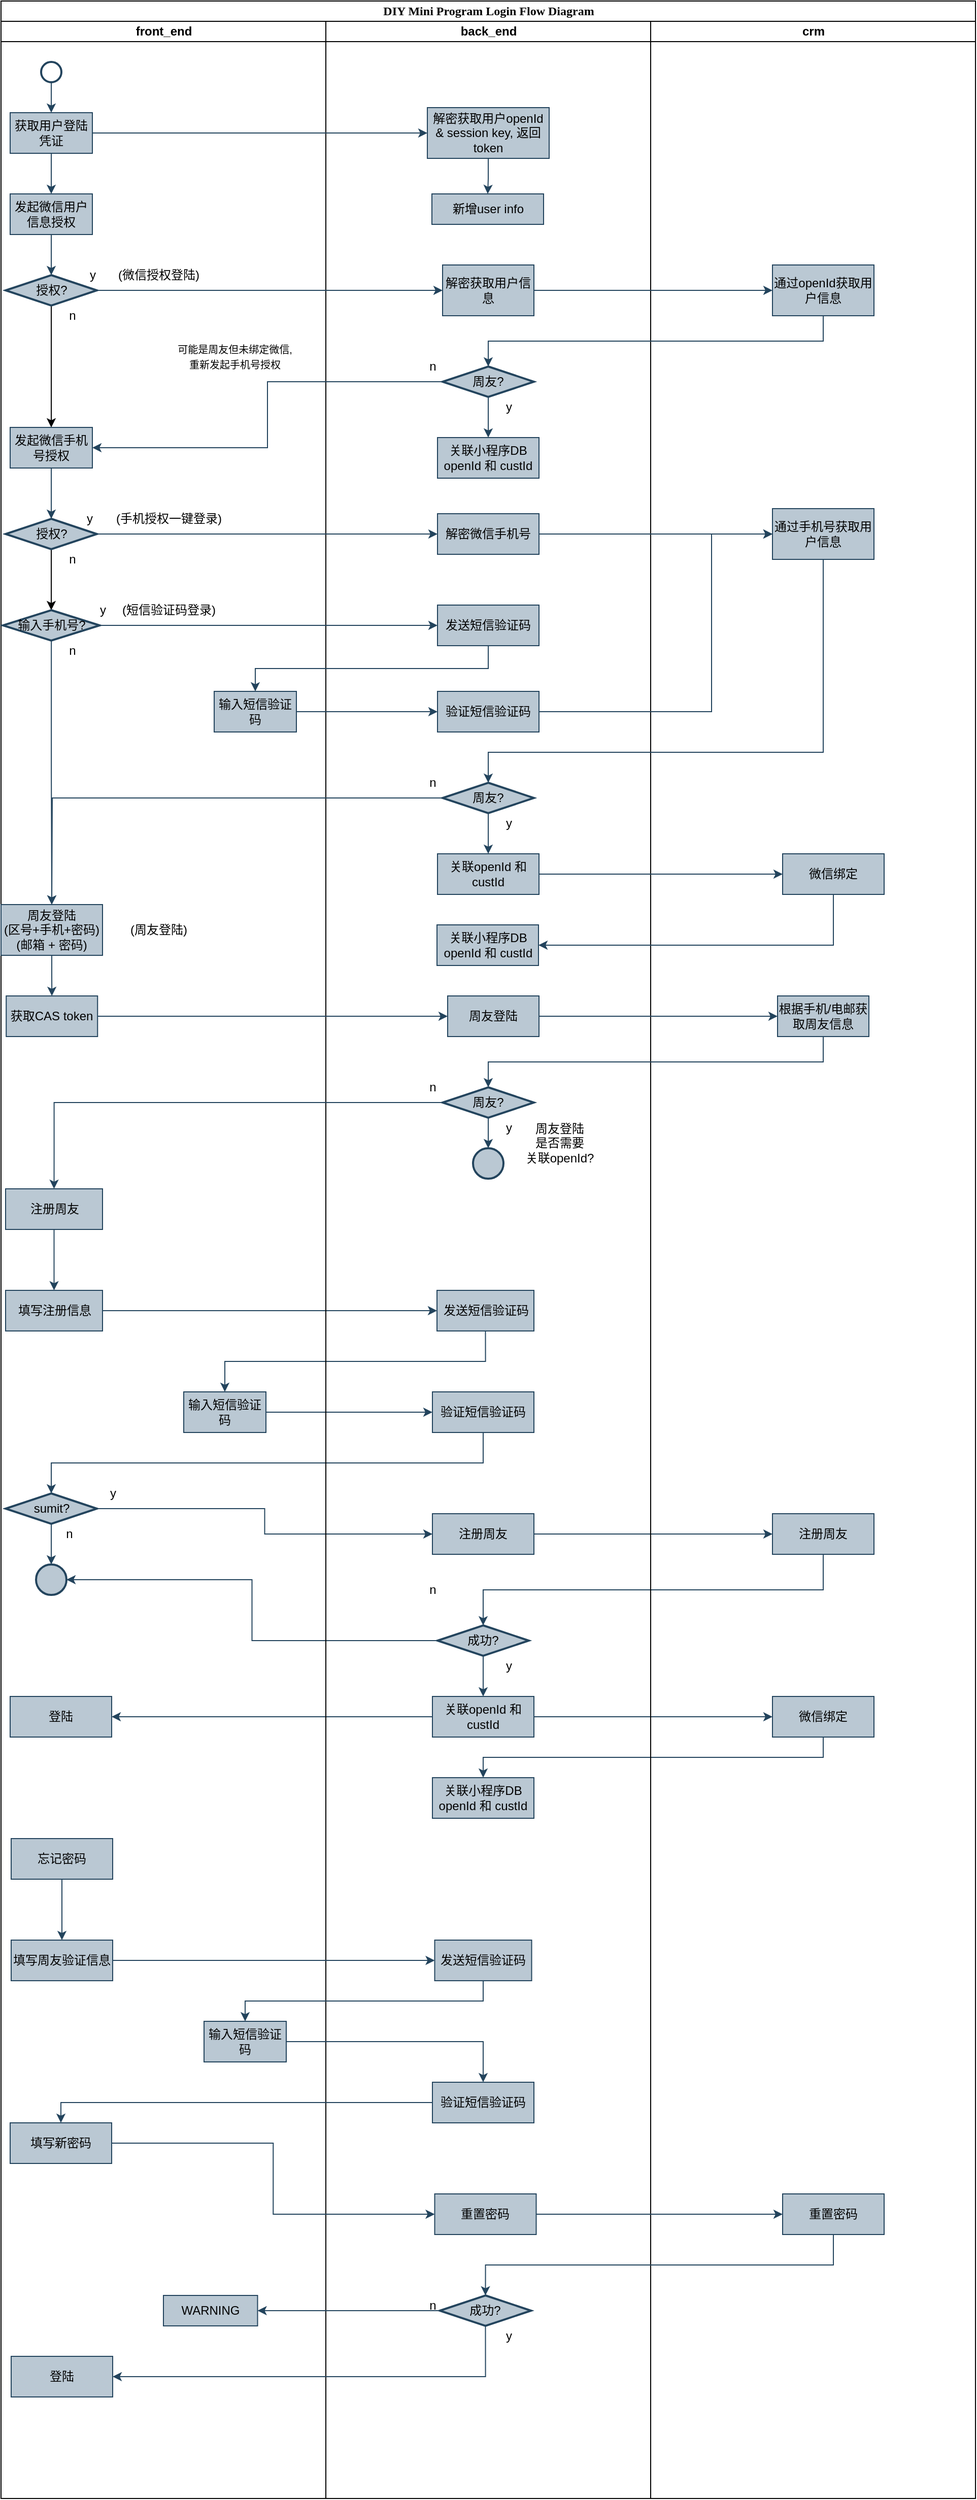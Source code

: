 <mxfile version="12.7.9" type="github">
  <diagram name="Page-1" id="0783ab3e-0a74-02c8-0abd-f7b4e66b4bec">
    <mxGraphModel dx="1312" dy="715" grid="1" gridSize="10" guides="1" tooltips="1" connect="1" arrows="1" fold="1" page="1" pageScale="1" pageWidth="850" pageHeight="1100" background="#ffffff" math="0" shadow="0">
      <root>
        <mxCell id="0" />
        <mxCell id="1" parent="0" />
        <mxCell id="1c1d494c118603dd-1" value="DIY Mini Program Login Flow Diagram" style="swimlane;html=1;childLayout=stackLayout;startSize=20;rounded=0;shadow=0;comic=0;labelBackgroundColor=none;strokeWidth=1;fontFamily=Verdana;fontSize=12;align=center;" parent="1" vertex="1">
          <mxGeometry y="30" width="960" height="2460" as="geometry" />
        </mxCell>
        <mxCell id="1c1d494c118603dd-2" value="front_end" style="swimlane;html=1;startSize=20;" parent="1c1d494c118603dd-1" vertex="1">
          <mxGeometry y="20" width="320" height="2440" as="geometry" />
        </mxCell>
        <mxCell id="7PXRdTP2mNgVB09aPx2Q-12" style="edgeStyle=orthogonalEdgeStyle;rounded=0;orthogonalLoop=1;jettySize=auto;html=1;entryX=0.5;entryY=0;entryDx=0;entryDy=0;fillColor=#bac8d3;strokeColor=#23445d;" edge="1" parent="1c1d494c118603dd-2" source="7PXRdTP2mNgVB09aPx2Q-1" target="7PXRdTP2mNgVB09aPx2Q-9">
          <mxGeometry relative="1" as="geometry" />
        </mxCell>
        <mxCell id="7PXRdTP2mNgVB09aPx2Q-1" value="" style="strokeWidth=2;html=1;shape=mxgraph.flowchart.start_2;whiteSpace=wrap;fillColor=none;strokeColor=#23445d;" vertex="1" parent="1c1d494c118603dd-2">
          <mxGeometry x="39.5" y="40" width="20" height="20" as="geometry" />
        </mxCell>
        <mxCell id="7PXRdTP2mNgVB09aPx2Q-30" style="edgeStyle=orthogonalEdgeStyle;rounded=0;orthogonalLoop=1;jettySize=auto;html=1;entryX=0.5;entryY=0;entryDx=0;entryDy=0;" edge="1" parent="1c1d494c118603dd-2" source="7PXRdTP2mNgVB09aPx2Q-2" target="7PXRdTP2mNgVB09aPx2Q-28">
          <mxGeometry relative="1" as="geometry" />
        </mxCell>
        <mxCell id="7PXRdTP2mNgVB09aPx2Q-2" value="授权?" style="strokeWidth=2;html=1;shape=mxgraph.flowchart.decision;whiteSpace=wrap;fillColor=#bac8d3;strokeColor=#23445d;" vertex="1" parent="1c1d494c118603dd-2">
          <mxGeometry x="4.5" y="250" width="90" height="30" as="geometry" />
        </mxCell>
        <mxCell id="7PXRdTP2mNgVB09aPx2Q-17" style="edgeStyle=orthogonalEdgeStyle;rounded=0;orthogonalLoop=1;jettySize=auto;html=1;entryX=0.5;entryY=0;entryDx=0;entryDy=0;fillColor=#bac8d3;strokeColor=#23445d;" edge="1" parent="1c1d494c118603dd-2" source="7PXRdTP2mNgVB09aPx2Q-9" target="7PXRdTP2mNgVB09aPx2Q-16">
          <mxGeometry relative="1" as="geometry" />
        </mxCell>
        <mxCell id="7PXRdTP2mNgVB09aPx2Q-9" value="获取用户登陆凭证" style="rounded=0;whiteSpace=wrap;html=1;fillColor=#bac8d3;strokeColor=#23445d;" vertex="1" parent="1c1d494c118603dd-2">
          <mxGeometry x="9" y="90" width="81" height="40" as="geometry" />
        </mxCell>
        <mxCell id="7PXRdTP2mNgVB09aPx2Q-18" style="edgeStyle=orthogonalEdgeStyle;rounded=0;orthogonalLoop=1;jettySize=auto;html=1;fillColor=#bac8d3;strokeColor=#23445d;" edge="1" parent="1c1d494c118603dd-2" source="7PXRdTP2mNgVB09aPx2Q-16" target="7PXRdTP2mNgVB09aPx2Q-2">
          <mxGeometry relative="1" as="geometry" />
        </mxCell>
        <mxCell id="7PXRdTP2mNgVB09aPx2Q-16" value="发起微信用户信息授权" style="rounded=0;whiteSpace=wrap;html=1;fillColor=#bac8d3;strokeColor=#23445d;" vertex="1" parent="1c1d494c118603dd-2">
          <mxGeometry x="9" y="170" width="81" height="40" as="geometry" />
        </mxCell>
        <mxCell id="7PXRdTP2mNgVB09aPx2Q-37" style="edgeStyle=orthogonalEdgeStyle;rounded=0;orthogonalLoop=1;jettySize=auto;html=1;entryX=0.5;entryY=0;entryDx=0;entryDy=0;entryPerimeter=0;fillColor=#bac8d3;strokeColor=#23445d;exitX=0.5;exitY=1;exitDx=0;exitDy=0;" edge="1" parent="1c1d494c118603dd-2" source="7PXRdTP2mNgVB09aPx2Q-28" target="7PXRdTP2mNgVB09aPx2Q-36">
          <mxGeometry relative="1" as="geometry" />
        </mxCell>
        <mxCell id="7PXRdTP2mNgVB09aPx2Q-28" value="发起微信手机号授权" style="rounded=0;whiteSpace=wrap;html=1;fillColor=#bac8d3;strokeColor=#23445d;" vertex="1" parent="1c1d494c118603dd-2">
          <mxGeometry x="9" y="400" width="81" height="40" as="geometry" />
        </mxCell>
        <mxCell id="7PXRdTP2mNgVB09aPx2Q-31" value="y" style="text;html=1;align=center;verticalAlign=middle;resizable=0;points=[];autosize=1;" vertex="1" parent="1c1d494c118603dd-2">
          <mxGeometry x="80" y="240" width="20" height="20" as="geometry" />
        </mxCell>
        <mxCell id="7PXRdTP2mNgVB09aPx2Q-32" value="n" style="text;html=1;align=center;verticalAlign=middle;resizable=0;points=[];autosize=1;" vertex="1" parent="1c1d494c118603dd-2">
          <mxGeometry x="59.5" y="280" width="20" height="20" as="geometry" />
        </mxCell>
        <mxCell id="7PXRdTP2mNgVB09aPx2Q-35" value="&lt;font style=&quot;font-size: 10px&quot;&gt;可能是周友但未绑定微信,&lt;br style=&quot;font-size: 10px&quot;&gt;重新发起手机号授权&lt;/font&gt;" style="text;html=1;align=center;verticalAlign=middle;resizable=0;points=[];autosize=1;" vertex="1" parent="1c1d494c118603dd-2">
          <mxGeometry x="140" y="315" width="180" height="30" as="geometry" />
        </mxCell>
        <mxCell id="7PXRdTP2mNgVB09aPx2Q-55" style="edgeStyle=orthogonalEdgeStyle;rounded=0;orthogonalLoop=1;jettySize=auto;html=1;entryX=0.5;entryY=0;entryDx=0;entryDy=0;entryPerimeter=0;" edge="1" parent="1c1d494c118603dd-2" source="7PXRdTP2mNgVB09aPx2Q-36" target="7PXRdTP2mNgVB09aPx2Q-53">
          <mxGeometry relative="1" as="geometry" />
        </mxCell>
        <mxCell id="7PXRdTP2mNgVB09aPx2Q-36" value="授权?" style="strokeWidth=2;html=1;shape=mxgraph.flowchart.decision;whiteSpace=wrap;fillColor=#bac8d3;strokeColor=#23445d;" vertex="1" parent="1c1d494c118603dd-2">
          <mxGeometry x="4.5" y="490" width="90" height="30" as="geometry" />
        </mxCell>
        <mxCell id="7PXRdTP2mNgVB09aPx2Q-40" value="y" style="text;html=1;align=center;verticalAlign=middle;resizable=0;points=[];autosize=1;" vertex="1" parent="1c1d494c118603dd-2">
          <mxGeometry x="77.25" y="480" width="20" height="20" as="geometry" />
        </mxCell>
        <mxCell id="7PXRdTP2mNgVB09aPx2Q-46" value="n" style="text;html=1;align=center;verticalAlign=middle;resizable=0;points=[];autosize=1;" vertex="1" parent="1c1d494c118603dd-2">
          <mxGeometry x="59.5" y="520" width="20" height="20" as="geometry" />
        </mxCell>
        <mxCell id="7PXRdTP2mNgVB09aPx2Q-49" value="输入短信验证码" style="rounded=0;whiteSpace=wrap;html=1;fillColor=#bac8d3;strokeColor=#23445d;" vertex="1" parent="1c1d494c118603dd-2">
          <mxGeometry x="210" y="660" width="81" height="40" as="geometry" />
        </mxCell>
        <mxCell id="7PXRdTP2mNgVB09aPx2Q-67" style="edgeStyle=orthogonalEdgeStyle;rounded=0;orthogonalLoop=1;jettySize=auto;html=1;entryX=0.5;entryY=0;entryDx=0;entryDy=0;fillColor=#bac8d3;strokeColor=#23445d;" edge="1" parent="1c1d494c118603dd-2" source="7PXRdTP2mNgVB09aPx2Q-53" target="7PXRdTP2mNgVB09aPx2Q-65">
          <mxGeometry relative="1" as="geometry" />
        </mxCell>
        <mxCell id="7PXRdTP2mNgVB09aPx2Q-53" value="输入手机号?" style="strokeWidth=2;html=1;shape=mxgraph.flowchart.decision;whiteSpace=wrap;fillColor=#bac8d3;strokeColor=#23445d;" vertex="1" parent="1c1d494c118603dd-2">
          <mxGeometry x="1.75" y="580" width="95.5" height="30" as="geometry" />
        </mxCell>
        <mxCell id="7PXRdTP2mNgVB09aPx2Q-63" value="(手机授权一键登录)" style="text;html=1;align=center;verticalAlign=middle;resizable=0;points=[];autosize=1;" vertex="1" parent="1c1d494c118603dd-2">
          <mxGeometry x="90" y="480" width="150" height="20" as="geometry" />
        </mxCell>
        <mxCell id="7PXRdTP2mNgVB09aPx2Q-64" value="(短信验证码登录)" style="text;html=1;align=center;verticalAlign=middle;resizable=0;points=[];autosize=1;" vertex="1" parent="1c1d494c118603dd-2">
          <mxGeometry x="100" y="570" width="130" height="20" as="geometry" />
        </mxCell>
        <mxCell id="7PXRdTP2mNgVB09aPx2Q-58" value="y" style="text;html=1;align=center;verticalAlign=middle;resizable=0;points=[];autosize=1;" vertex="1" parent="1c1d494c118603dd-2">
          <mxGeometry x="90" y="570" width="20" height="20" as="geometry" />
        </mxCell>
        <mxCell id="7PXRdTP2mNgVB09aPx2Q-77" style="edgeStyle=orthogonalEdgeStyle;rounded=0;orthogonalLoop=1;jettySize=auto;html=1;entryX=0.5;entryY=0;entryDx=0;entryDy=0;fillColor=#bac8d3;strokeColor=#23445d;" edge="1" parent="1c1d494c118603dd-2" source="7PXRdTP2mNgVB09aPx2Q-65" target="7PXRdTP2mNgVB09aPx2Q-75">
          <mxGeometry relative="1" as="geometry" />
        </mxCell>
        <mxCell id="7PXRdTP2mNgVB09aPx2Q-65" value="周友登陆&lt;br&gt;(区号+手机+密码)&lt;br&gt;(邮箱 + 密码)" style="rounded=0;whiteSpace=wrap;html=1;fillColor=#bac8d3;strokeColor=#23445d;" vertex="1" parent="1c1d494c118603dd-2">
          <mxGeometry y="870" width="100" height="50" as="geometry" />
        </mxCell>
        <mxCell id="7PXRdTP2mNgVB09aPx2Q-69" value="n" style="text;html=1;align=center;verticalAlign=middle;resizable=0;points=[];autosize=1;" vertex="1" parent="1c1d494c118603dd-2">
          <mxGeometry x="59.5" y="610" width="20" height="20" as="geometry" />
        </mxCell>
        <mxCell id="7PXRdTP2mNgVB09aPx2Q-75" value="获取CAS token" style="rounded=0;whiteSpace=wrap;html=1;fillColor=#bac8d3;strokeColor=#23445d;" vertex="1" parent="1c1d494c118603dd-2">
          <mxGeometry x="5.12" y="960" width="90" height="40" as="geometry" />
        </mxCell>
        <mxCell id="7PXRdTP2mNgVB09aPx2Q-96" style="edgeStyle=orthogonalEdgeStyle;rounded=0;orthogonalLoop=1;jettySize=auto;html=1;entryX=0.5;entryY=0;entryDx=0;entryDy=0;fillColor=#bac8d3;strokeColor=#23445d;" edge="1" parent="1c1d494c118603dd-2" source="7PXRdTP2mNgVB09aPx2Q-87" target="7PXRdTP2mNgVB09aPx2Q-95">
          <mxGeometry relative="1" as="geometry" />
        </mxCell>
        <mxCell id="7PXRdTP2mNgVB09aPx2Q-87" value="注册周友" style="rounded=0;whiteSpace=wrap;html=1;fillColor=#bac8d3;strokeColor=#23445d;" vertex="1" parent="1c1d494c118603dd-2">
          <mxGeometry x="4.5" y="1150" width="95.5" height="40" as="geometry" />
        </mxCell>
        <mxCell id="7PXRdTP2mNgVB09aPx2Q-95" value="填写注册信息" style="rounded=0;whiteSpace=wrap;html=1;fillColor=#bac8d3;strokeColor=#23445d;" vertex="1" parent="1c1d494c118603dd-2">
          <mxGeometry x="4.5" y="1250" width="95.5" height="40" as="geometry" />
        </mxCell>
        <mxCell id="7PXRdTP2mNgVB09aPx2Q-99" value="输入短信验证码" style="rounded=0;whiteSpace=wrap;html=1;fillColor=#bac8d3;strokeColor=#23445d;" vertex="1" parent="1c1d494c118603dd-2">
          <mxGeometry x="180" y="1350" width="81" height="40" as="geometry" />
        </mxCell>
        <mxCell id="7PXRdTP2mNgVB09aPx2Q-107" style="edgeStyle=orthogonalEdgeStyle;rounded=0;orthogonalLoop=1;jettySize=auto;html=1;fillColor=#bac8d3;strokeColor=#23445d;" edge="1" parent="1c1d494c118603dd-2" source="7PXRdTP2mNgVB09aPx2Q-104" target="7PXRdTP2mNgVB09aPx2Q-106">
          <mxGeometry relative="1" as="geometry" />
        </mxCell>
        <mxCell id="7PXRdTP2mNgVB09aPx2Q-104" value="sumit?" style="strokeWidth=2;html=1;shape=mxgraph.flowchart.decision;whiteSpace=wrap;fillColor=#bac8d3;strokeColor=#23445d;" vertex="1" parent="1c1d494c118603dd-2">
          <mxGeometry x="4.5" y="1450" width="90" height="30" as="geometry" />
        </mxCell>
        <mxCell id="7PXRdTP2mNgVB09aPx2Q-106" value="" style="strokeWidth=2;html=1;shape=mxgraph.flowchart.start_2;whiteSpace=wrap;fillColor=#bac8d3;strokeColor=#23445d;" vertex="1" parent="1c1d494c118603dd-2">
          <mxGeometry x="34.5" y="1520" width="30" height="30" as="geometry" />
        </mxCell>
        <mxCell id="7PXRdTP2mNgVB09aPx2Q-108" value="n" style="text;html=1;align=center;verticalAlign=middle;resizable=0;points=[];autosize=1;" vertex="1" parent="1c1d494c118603dd-2">
          <mxGeometry x="57.25" y="1480" width="20" height="20" as="geometry" />
        </mxCell>
        <mxCell id="7PXRdTP2mNgVB09aPx2Q-111" value="y" style="text;html=1;align=center;verticalAlign=middle;resizable=0;points=[];autosize=1;" vertex="1" parent="1c1d494c118603dd-2">
          <mxGeometry x="100" y="1440" width="20" height="20" as="geometry" />
        </mxCell>
        <mxCell id="7PXRdTP2mNgVB09aPx2Q-125" value="(周友登陆)" style="text;html=1;align=center;verticalAlign=middle;resizable=0;points=[];autosize=1;" vertex="1" parent="1c1d494c118603dd-2">
          <mxGeometry x="110" y="885" width="90" height="20" as="geometry" />
        </mxCell>
        <mxCell id="7PXRdTP2mNgVB09aPx2Q-131" value="登陆" style="rounded=0;whiteSpace=wrap;html=1;fillColor=#bac8d3;strokeColor=#23445d;" vertex="1" parent="1c1d494c118603dd-2">
          <mxGeometry x="9" y="1650" width="100" height="40" as="geometry" />
        </mxCell>
        <mxCell id="7PXRdTP2mNgVB09aPx2Q-62" value="(微信授权登陆)" style="text;html=1;align=center;verticalAlign=middle;resizable=0;points=[];autosize=1;" vertex="1" parent="1c1d494c118603dd-2">
          <mxGeometry x="94.5" y="240" width="120" height="20" as="geometry" />
        </mxCell>
        <mxCell id="7PXRdTP2mNgVB09aPx2Q-136" style="edgeStyle=orthogonalEdgeStyle;rounded=0;orthogonalLoop=1;jettySize=auto;html=1;entryX=0.5;entryY=0;entryDx=0;entryDy=0;fillColor=#bac8d3;strokeColor=#23445d;" edge="1" parent="1c1d494c118603dd-2" source="7PXRdTP2mNgVB09aPx2Q-133" target="7PXRdTP2mNgVB09aPx2Q-134">
          <mxGeometry relative="1" as="geometry" />
        </mxCell>
        <mxCell id="7PXRdTP2mNgVB09aPx2Q-133" value="忘记密码" style="rounded=0;whiteSpace=wrap;html=1;fillColor=#bac8d3;strokeColor=#23445d;" vertex="1" parent="1c1d494c118603dd-2">
          <mxGeometry x="10" y="1790" width="100" height="40" as="geometry" />
        </mxCell>
        <mxCell id="7PXRdTP2mNgVB09aPx2Q-134" value="填写周友验证信息" style="rounded=0;whiteSpace=wrap;html=1;fillColor=#bac8d3;strokeColor=#23445d;" vertex="1" parent="1c1d494c118603dd-2">
          <mxGeometry x="10" y="1890" width="100" height="40" as="geometry" />
        </mxCell>
        <mxCell id="7PXRdTP2mNgVB09aPx2Q-138" value="输入短信验证码" style="rounded=0;whiteSpace=wrap;html=1;fillColor=#bac8d3;strokeColor=#23445d;" vertex="1" parent="1c1d494c118603dd-2">
          <mxGeometry x="200" y="1970" width="81" height="40" as="geometry" />
        </mxCell>
        <mxCell id="7PXRdTP2mNgVB09aPx2Q-142" value="填写新密码" style="rounded=0;whiteSpace=wrap;html=1;fillColor=#bac8d3;strokeColor=#23445d;" vertex="1" parent="1c1d494c118603dd-2">
          <mxGeometry x="9" y="2070" width="100" height="40" as="geometry" />
        </mxCell>
        <mxCell id="7PXRdTP2mNgVB09aPx2Q-150" value="WARNING" style="rounded=0;whiteSpace=wrap;html=1;fillColor=#bac8d3;strokeColor=#23445d;" vertex="1" parent="1c1d494c118603dd-2">
          <mxGeometry x="160" y="2240" width="92.75" height="30" as="geometry" />
        </mxCell>
        <mxCell id="7PXRdTP2mNgVB09aPx2Q-156" value="登陆" style="rounded=0;whiteSpace=wrap;html=1;fillColor=#bac8d3;strokeColor=#23445d;" vertex="1" parent="1c1d494c118603dd-2">
          <mxGeometry x="10" y="2300" width="100" height="40" as="geometry" />
        </mxCell>
        <mxCell id="7PXRdTP2mNgVB09aPx2Q-98" style="edgeStyle=orthogonalEdgeStyle;rounded=0;orthogonalLoop=1;jettySize=auto;html=1;entryX=0;entryY=0.5;entryDx=0;entryDy=0;fillColor=#bac8d3;strokeColor=#23445d;" edge="1" parent="1c1d494c118603dd-1" source="7PXRdTP2mNgVB09aPx2Q-95" target="7PXRdTP2mNgVB09aPx2Q-97">
          <mxGeometry relative="1" as="geometry" />
        </mxCell>
        <mxCell id="7PXRdTP2mNgVB09aPx2Q-101" style="edgeStyle=orthogonalEdgeStyle;rounded=0;orthogonalLoop=1;jettySize=auto;html=1;entryX=0.5;entryY=0;entryDx=0;entryDy=0;exitX=0.5;exitY=1;exitDx=0;exitDy=0;fillColor=#bac8d3;strokeColor=#23445d;" edge="1" parent="1c1d494c118603dd-1" source="7PXRdTP2mNgVB09aPx2Q-97" target="7PXRdTP2mNgVB09aPx2Q-99">
          <mxGeometry relative="1" as="geometry" />
        </mxCell>
        <mxCell id="7PXRdTP2mNgVB09aPx2Q-102" style="edgeStyle=orthogonalEdgeStyle;rounded=0;orthogonalLoop=1;jettySize=auto;html=1;entryX=0;entryY=0.5;entryDx=0;entryDy=0;fillColor=#bac8d3;strokeColor=#23445d;" edge="1" parent="1c1d494c118603dd-1" source="7PXRdTP2mNgVB09aPx2Q-99" target="7PXRdTP2mNgVB09aPx2Q-100">
          <mxGeometry relative="1" as="geometry" />
        </mxCell>
        <mxCell id="7PXRdTP2mNgVB09aPx2Q-105" style="edgeStyle=orthogonalEdgeStyle;rounded=0;orthogonalLoop=1;jettySize=auto;html=1;entryX=0.5;entryY=0;entryDx=0;entryDy=0;entryPerimeter=0;exitX=0.5;exitY=1;exitDx=0;exitDy=0;fillColor=#bac8d3;strokeColor=#23445d;" edge="1" parent="1c1d494c118603dd-1" source="7PXRdTP2mNgVB09aPx2Q-100" target="7PXRdTP2mNgVB09aPx2Q-104">
          <mxGeometry relative="1" as="geometry" />
        </mxCell>
        <mxCell id="7PXRdTP2mNgVB09aPx2Q-110" style="edgeStyle=orthogonalEdgeStyle;rounded=0;orthogonalLoop=1;jettySize=auto;html=1;entryX=0;entryY=0.5;entryDx=0;entryDy=0;fillColor=#bac8d3;strokeColor=#23445d;" edge="1" parent="1c1d494c118603dd-1" source="7PXRdTP2mNgVB09aPx2Q-104" target="7PXRdTP2mNgVB09aPx2Q-109">
          <mxGeometry relative="1" as="geometry" />
        </mxCell>
        <mxCell id="7PXRdTP2mNgVB09aPx2Q-113" value="" style="edgeStyle=orthogonalEdgeStyle;rounded=0;orthogonalLoop=1;jettySize=auto;html=1;fillColor=#bac8d3;strokeColor=#23445d;" edge="1" parent="1c1d494c118603dd-1" source="7PXRdTP2mNgVB09aPx2Q-109" target="7PXRdTP2mNgVB09aPx2Q-112">
          <mxGeometry relative="1" as="geometry" />
        </mxCell>
        <mxCell id="7PXRdTP2mNgVB09aPx2Q-115" style="edgeStyle=orthogonalEdgeStyle;rounded=0;orthogonalLoop=1;jettySize=auto;html=1;entryX=0.5;entryY=0;entryDx=0;entryDy=0;entryPerimeter=0;exitX=0.5;exitY=1;exitDx=0;exitDy=0;fillColor=#bac8d3;strokeColor=#23445d;" edge="1" parent="1c1d494c118603dd-1" source="7PXRdTP2mNgVB09aPx2Q-112" target="7PXRdTP2mNgVB09aPx2Q-114">
          <mxGeometry relative="1" as="geometry" />
        </mxCell>
        <mxCell id="7PXRdTP2mNgVB09aPx2Q-116" style="edgeStyle=orthogonalEdgeStyle;rounded=0;orthogonalLoop=1;jettySize=auto;html=1;entryX=1;entryY=0.5;entryDx=0;entryDy=0;entryPerimeter=0;fillColor=#bac8d3;strokeColor=#23445d;" edge="1" parent="1c1d494c118603dd-1" source="7PXRdTP2mNgVB09aPx2Q-114" target="7PXRdTP2mNgVB09aPx2Q-106">
          <mxGeometry relative="1" as="geometry" />
        </mxCell>
        <mxCell id="7PXRdTP2mNgVB09aPx2Q-127" style="edgeStyle=orthogonalEdgeStyle;rounded=0;orthogonalLoop=1;jettySize=auto;html=1;entryX=0;entryY=0.5;entryDx=0;entryDy=0;fillColor=#bac8d3;strokeColor=#23445d;" edge="1" parent="1c1d494c118603dd-1" source="7PXRdTP2mNgVB09aPx2Q-118" target="7PXRdTP2mNgVB09aPx2Q-126">
          <mxGeometry relative="1" as="geometry" />
        </mxCell>
        <mxCell id="7PXRdTP2mNgVB09aPx2Q-129" style="edgeStyle=orthogonalEdgeStyle;rounded=0;orthogonalLoop=1;jettySize=auto;html=1;exitX=0.5;exitY=1;exitDx=0;exitDy=0;fillColor=#bac8d3;strokeColor=#23445d;" edge="1" parent="1c1d494c118603dd-1" source="7PXRdTP2mNgVB09aPx2Q-126" target="7PXRdTP2mNgVB09aPx2Q-128">
          <mxGeometry relative="1" as="geometry" />
        </mxCell>
        <mxCell id="7PXRdTP2mNgVB09aPx2Q-132" style="edgeStyle=orthogonalEdgeStyle;rounded=0;orthogonalLoop=1;jettySize=auto;html=1;entryX=1;entryY=0.5;entryDx=0;entryDy=0;fillColor=#bac8d3;strokeColor=#23445d;" edge="1" parent="1c1d494c118603dd-1" source="7PXRdTP2mNgVB09aPx2Q-118" target="7PXRdTP2mNgVB09aPx2Q-131">
          <mxGeometry relative="1" as="geometry" />
        </mxCell>
        <mxCell id="1c1d494c118603dd-3" value="back_end" style="swimlane;html=1;startSize=20;" parent="1c1d494c118603dd-1" vertex="1">
          <mxGeometry x="320" y="20" width="320" height="2440" as="geometry" />
        </mxCell>
        <mxCell id="7PXRdTP2mNgVB09aPx2Q-160" style="edgeStyle=orthogonalEdgeStyle;rounded=0;orthogonalLoop=1;jettySize=auto;html=1;entryX=0.5;entryY=0;entryDx=0;entryDy=0;fillColor=#bac8d3;strokeColor=#23445d;" edge="1" parent="1c1d494c118603dd-3" source="7PXRdTP2mNgVB09aPx2Q-7" target="7PXRdTP2mNgVB09aPx2Q-159">
          <mxGeometry relative="1" as="geometry" />
        </mxCell>
        <mxCell id="7PXRdTP2mNgVB09aPx2Q-7" value="解密获取用户openId &amp;amp; session key, 返回token" style="rounded=0;whiteSpace=wrap;html=1;fillColor=#bac8d3;strokeColor=#23445d;" vertex="1" parent="1c1d494c118603dd-3">
          <mxGeometry x="100" y="85" width="120" height="50" as="geometry" />
        </mxCell>
        <mxCell id="7PXRdTP2mNgVB09aPx2Q-20" value="解密获取用户信息" style="rounded=0;whiteSpace=wrap;html=1;fillColor=#bac8d3;strokeColor=#23445d;" vertex="1" parent="1c1d494c118603dd-3">
          <mxGeometry x="115" y="240" width="90" height="50" as="geometry" />
        </mxCell>
        <mxCell id="7PXRdTP2mNgVB09aPx2Q-27" style="edgeStyle=orthogonalEdgeStyle;rounded=0;orthogonalLoop=1;jettySize=auto;html=1;entryX=0.5;entryY=0;entryDx=0;entryDy=0;fillColor=#bac8d3;strokeColor=#23445d;" edge="1" parent="1c1d494c118603dd-3" source="7PXRdTP2mNgVB09aPx2Q-24" target="7PXRdTP2mNgVB09aPx2Q-25">
          <mxGeometry relative="1" as="geometry" />
        </mxCell>
        <mxCell id="7PXRdTP2mNgVB09aPx2Q-24" value="周友?" style="strokeWidth=2;html=1;shape=mxgraph.flowchart.decision;whiteSpace=wrap;fillColor=#bac8d3;strokeColor=#23445d;" vertex="1" parent="1c1d494c118603dd-3">
          <mxGeometry x="115" y="340" width="90" height="30" as="geometry" />
        </mxCell>
        <mxCell id="7PXRdTP2mNgVB09aPx2Q-25" value="关联小程序DB openId 和 custId" style="rounded=0;whiteSpace=wrap;html=1;fillColor=#bac8d3;strokeColor=#23445d;" vertex="1" parent="1c1d494c118603dd-3">
          <mxGeometry x="110" y="410" width="100" height="40" as="geometry" />
        </mxCell>
        <mxCell id="7PXRdTP2mNgVB09aPx2Q-33" value="y" style="text;html=1;align=center;verticalAlign=middle;resizable=0;points=[];autosize=1;" vertex="1" parent="1c1d494c118603dd-3">
          <mxGeometry x="170" y="370" width="20" height="20" as="geometry" />
        </mxCell>
        <mxCell id="7PXRdTP2mNgVB09aPx2Q-34" value="n" style="text;html=1;align=center;verticalAlign=middle;resizable=0;points=[];autosize=1;" vertex="1" parent="1c1d494c118603dd-3">
          <mxGeometry x="95" y="330" width="20" height="20" as="geometry" />
        </mxCell>
        <mxCell id="7PXRdTP2mNgVB09aPx2Q-38" value="解密微信手机号" style="rounded=0;whiteSpace=wrap;html=1;fillColor=#bac8d3;strokeColor=#23445d;" vertex="1" parent="1c1d494c118603dd-3">
          <mxGeometry x="110" y="485" width="100" height="40" as="geometry" />
        </mxCell>
        <mxCell id="7PXRdTP2mNgVB09aPx2Q-47" value="发送短信验证码" style="rounded=0;whiteSpace=wrap;html=1;fillColor=#bac8d3;strokeColor=#23445d;" vertex="1" parent="1c1d494c118603dd-3">
          <mxGeometry x="110" y="575" width="100" height="40" as="geometry" />
        </mxCell>
        <mxCell id="7PXRdTP2mNgVB09aPx2Q-51" value="验证短信验证码" style="rounded=0;whiteSpace=wrap;html=1;fillColor=#bac8d3;strokeColor=#23445d;" vertex="1" parent="1c1d494c118603dd-3">
          <mxGeometry x="110" y="660" width="100" height="40" as="geometry" />
        </mxCell>
        <mxCell id="7PXRdTP2mNgVB09aPx2Q-74" style="edgeStyle=orthogonalEdgeStyle;rounded=0;orthogonalLoop=1;jettySize=auto;html=1;fillColor=#bac8d3;strokeColor=#23445d;" edge="1" parent="1c1d494c118603dd-3" source="7PXRdTP2mNgVB09aPx2Q-60" target="7PXRdTP2mNgVB09aPx2Q-71">
          <mxGeometry relative="1" as="geometry" />
        </mxCell>
        <mxCell id="7PXRdTP2mNgVB09aPx2Q-60" value="周友?" style="strokeWidth=2;html=1;shape=mxgraph.flowchart.decision;whiteSpace=wrap;fillColor=#bac8d3;strokeColor=#23445d;" vertex="1" parent="1c1d494c118603dd-3">
          <mxGeometry x="115" y="750" width="90" height="30" as="geometry" />
        </mxCell>
        <mxCell id="7PXRdTP2mNgVB09aPx2Q-71" value="关联openId 和 custId" style="rounded=0;whiteSpace=wrap;html=1;fillColor=#bac8d3;strokeColor=#23445d;" vertex="1" parent="1c1d494c118603dd-3">
          <mxGeometry x="110" y="820" width="100" height="40" as="geometry" />
        </mxCell>
        <mxCell id="7PXRdTP2mNgVB09aPx2Q-73" value="y" style="text;html=1;align=center;verticalAlign=middle;resizable=0;points=[];autosize=1;" vertex="1" parent="1c1d494c118603dd-3">
          <mxGeometry x="170" y="780" width="20" height="20" as="geometry" />
        </mxCell>
        <mxCell id="7PXRdTP2mNgVB09aPx2Q-78" value="周友登陆" style="rounded=0;whiteSpace=wrap;html=1;fillColor=#bac8d3;strokeColor=#23445d;" vertex="1" parent="1c1d494c118603dd-3">
          <mxGeometry x="120" y="960" width="90" height="40" as="geometry" />
        </mxCell>
        <mxCell id="7PXRdTP2mNgVB09aPx2Q-91" style="edgeStyle=orthogonalEdgeStyle;rounded=0;orthogonalLoop=1;jettySize=auto;html=1;entryX=0.5;entryY=0;entryDx=0;entryDy=0;entryPerimeter=0;fillColor=#bac8d3;strokeColor=#23445d;" edge="1" parent="1c1d494c118603dd-3" source="7PXRdTP2mNgVB09aPx2Q-82" target="7PXRdTP2mNgVB09aPx2Q-90">
          <mxGeometry relative="1" as="geometry" />
        </mxCell>
        <mxCell id="7PXRdTP2mNgVB09aPx2Q-82" value="周友?" style="strokeWidth=2;html=1;shape=mxgraph.flowchart.decision;whiteSpace=wrap;fillColor=#bac8d3;strokeColor=#23445d;" vertex="1" parent="1c1d494c118603dd-3">
          <mxGeometry x="115" y="1050" width="90" height="30" as="geometry" />
        </mxCell>
        <mxCell id="7PXRdTP2mNgVB09aPx2Q-86" value="y" style="text;html=1;align=center;verticalAlign=middle;resizable=0;points=[];autosize=1;" vertex="1" parent="1c1d494c118603dd-3">
          <mxGeometry x="170" y="1080" width="20" height="20" as="geometry" />
        </mxCell>
        <mxCell id="7PXRdTP2mNgVB09aPx2Q-89" value="n" style="text;html=1;align=center;verticalAlign=middle;resizable=0;points=[];autosize=1;" vertex="1" parent="1c1d494c118603dd-3">
          <mxGeometry x="95" y="1040" width="20" height="20" as="geometry" />
        </mxCell>
        <mxCell id="7PXRdTP2mNgVB09aPx2Q-90" value="" style="strokeWidth=2;html=1;shape=mxgraph.flowchart.start_2;whiteSpace=wrap;fillColor=#bac8d3;strokeColor=#23445d;" vertex="1" parent="1c1d494c118603dd-3">
          <mxGeometry x="145" y="1110" width="30" height="30" as="geometry" />
        </mxCell>
        <mxCell id="7PXRdTP2mNgVB09aPx2Q-94" value="周友登陆&lt;br&gt;是否需要&lt;br&gt;关联openId?" style="text;html=1;align=center;verticalAlign=middle;resizable=0;points=[];autosize=1;" vertex="1" parent="1c1d494c118603dd-3">
          <mxGeometry x="180" y="1080" width="100" height="50" as="geometry" />
        </mxCell>
        <mxCell id="7PXRdTP2mNgVB09aPx2Q-97" value="发送短信验证码" style="rounded=0;whiteSpace=wrap;html=1;fillColor=#bac8d3;strokeColor=#23445d;" vertex="1" parent="1c1d494c118603dd-3">
          <mxGeometry x="109.5" y="1250" width="95.5" height="40" as="geometry" />
        </mxCell>
        <mxCell id="7PXRdTP2mNgVB09aPx2Q-100" value="验证短信验证码" style="rounded=0;whiteSpace=wrap;html=1;fillColor=#bac8d3;strokeColor=#23445d;" vertex="1" parent="1c1d494c118603dd-3">
          <mxGeometry x="105" y="1350" width="100" height="40" as="geometry" />
        </mxCell>
        <mxCell id="7PXRdTP2mNgVB09aPx2Q-109" value="注册周友" style="rounded=0;whiteSpace=wrap;html=1;fillColor=#bac8d3;strokeColor=#23445d;" vertex="1" parent="1c1d494c118603dd-3">
          <mxGeometry x="105" y="1470" width="100" height="40" as="geometry" />
        </mxCell>
        <mxCell id="7PXRdTP2mNgVB09aPx2Q-119" style="edgeStyle=orthogonalEdgeStyle;rounded=0;orthogonalLoop=1;jettySize=auto;html=1;entryX=0.5;entryY=0;entryDx=0;entryDy=0;fillColor=#bac8d3;strokeColor=#23445d;" edge="1" parent="1c1d494c118603dd-3" source="7PXRdTP2mNgVB09aPx2Q-114" target="7PXRdTP2mNgVB09aPx2Q-118">
          <mxGeometry relative="1" as="geometry" />
        </mxCell>
        <mxCell id="7PXRdTP2mNgVB09aPx2Q-114" value="成功?" style="strokeWidth=2;html=1;shape=mxgraph.flowchart.decision;whiteSpace=wrap;fillColor=#bac8d3;strokeColor=#23445d;" vertex="1" parent="1c1d494c118603dd-3">
          <mxGeometry x="110" y="1580" width="90" height="30" as="geometry" />
        </mxCell>
        <mxCell id="7PXRdTP2mNgVB09aPx2Q-118" value="关联openId 和 custId" style="rounded=0;whiteSpace=wrap;html=1;fillColor=#bac8d3;strokeColor=#23445d;" vertex="1" parent="1c1d494c118603dd-3">
          <mxGeometry x="105" y="1650" width="100" height="40" as="geometry" />
        </mxCell>
        <mxCell id="7PXRdTP2mNgVB09aPx2Q-120" value="y" style="text;html=1;align=center;verticalAlign=middle;resizable=0;points=[];autosize=1;" vertex="1" parent="1c1d494c118603dd-3">
          <mxGeometry x="170" y="1610" width="20" height="20" as="geometry" />
        </mxCell>
        <mxCell id="7PXRdTP2mNgVB09aPx2Q-123" value="关联小程序DB openId 和 custId" style="rounded=0;whiteSpace=wrap;html=1;fillColor=#bac8d3;strokeColor=#23445d;" vertex="1" parent="1c1d494c118603dd-3">
          <mxGeometry x="109.5" y="890" width="100" height="40" as="geometry" />
        </mxCell>
        <mxCell id="7PXRdTP2mNgVB09aPx2Q-128" value="关联小程序DB openId 和 custId" style="rounded=0;whiteSpace=wrap;html=1;fillColor=#bac8d3;strokeColor=#23445d;" vertex="1" parent="1c1d494c118603dd-3">
          <mxGeometry x="105" y="1730" width="100" height="40" as="geometry" />
        </mxCell>
        <mxCell id="7PXRdTP2mNgVB09aPx2Q-135" value="发送短信验证码" style="rounded=0;whiteSpace=wrap;html=1;fillColor=#bac8d3;strokeColor=#23445d;" vertex="1" parent="1c1d494c118603dd-3">
          <mxGeometry x="107.25" y="1890" width="95.5" height="40" as="geometry" />
        </mxCell>
        <mxCell id="7PXRdTP2mNgVB09aPx2Q-140" value="验证短信验证码" style="rounded=0;whiteSpace=wrap;html=1;fillColor=#bac8d3;strokeColor=#23445d;" vertex="1" parent="1c1d494c118603dd-3">
          <mxGeometry x="105" y="2030" width="100" height="40" as="geometry" />
        </mxCell>
        <mxCell id="7PXRdTP2mNgVB09aPx2Q-144" value="重置密码" style="rounded=0;whiteSpace=wrap;html=1;fillColor=#bac8d3;strokeColor=#23445d;" vertex="1" parent="1c1d494c118603dd-3">
          <mxGeometry x="107.25" y="2140" width="100" height="40" as="geometry" />
        </mxCell>
        <mxCell id="7PXRdTP2mNgVB09aPx2Q-148" value="成功?" style="strokeWidth=2;html=1;shape=mxgraph.flowchart.decision;whiteSpace=wrap;fillColor=#bac8d3;strokeColor=#23445d;" vertex="1" parent="1c1d494c118603dd-3">
          <mxGeometry x="112.25" y="2240" width="90" height="30" as="geometry" />
        </mxCell>
        <mxCell id="7PXRdTP2mNgVB09aPx2Q-152" value="n" style="text;html=1;align=center;verticalAlign=middle;resizable=0;points=[];autosize=1;" vertex="1" parent="1c1d494c118603dd-3">
          <mxGeometry x="95" y="2240" width="20" height="20" as="geometry" />
        </mxCell>
        <mxCell id="7PXRdTP2mNgVB09aPx2Q-155" value="y" style="text;html=1;align=center;verticalAlign=middle;resizable=0;points=[];autosize=1;" vertex="1" parent="1c1d494c118603dd-3">
          <mxGeometry x="170" y="2270" width="20" height="20" as="geometry" />
        </mxCell>
        <mxCell id="7PXRdTP2mNgVB09aPx2Q-72" value="n" style="text;html=1;align=center;verticalAlign=middle;resizable=0;points=[];autosize=1;" vertex="1" parent="1c1d494c118603dd-3">
          <mxGeometry x="95" y="740" width="20" height="20" as="geometry" />
        </mxCell>
        <mxCell id="7PXRdTP2mNgVB09aPx2Q-159" value="新增user info" style="rounded=0;whiteSpace=wrap;html=1;fillColor=#bac8d3;strokeColor=#23445d;" vertex="1" parent="1c1d494c118603dd-3">
          <mxGeometry x="104.5" y="170" width="110" height="30" as="geometry" />
        </mxCell>
        <mxCell id="1c1d494c118603dd-4" value="crm" style="swimlane;html=1;startSize=20;" parent="1c1d494c118603dd-1" vertex="1">
          <mxGeometry x="640" y="20" width="320" height="2440" as="geometry" />
        </mxCell>
        <mxCell id="7PXRdTP2mNgVB09aPx2Q-22" value="通过openId获取用户信息" style="rounded=0;whiteSpace=wrap;html=1;fillColor=#bac8d3;strokeColor=#23445d;" vertex="1" parent="1c1d494c118603dd-4">
          <mxGeometry x="120" y="240" width="100" height="50" as="geometry" />
        </mxCell>
        <mxCell id="7PXRdTP2mNgVB09aPx2Q-41" value="通过手机号获取用户信息" style="rounded=0;whiteSpace=wrap;html=1;fillColor=#bac8d3;strokeColor=#23445d;" vertex="1" parent="1c1d494c118603dd-4">
          <mxGeometry x="120" y="480" width="100" height="50" as="geometry" />
        </mxCell>
        <mxCell id="7PXRdTP2mNgVB09aPx2Q-80" value="根据手机/电邮获取周友信息" style="rounded=0;whiteSpace=wrap;html=1;fillColor=#bac8d3;strokeColor=#23445d;" vertex="1" parent="1c1d494c118603dd-4">
          <mxGeometry x="125" y="960" width="90" height="40" as="geometry" />
        </mxCell>
        <mxCell id="7PXRdTP2mNgVB09aPx2Q-112" value="注册周友" style="rounded=0;whiteSpace=wrap;html=1;fillColor=#bac8d3;strokeColor=#23445d;" vertex="1" parent="1c1d494c118603dd-4">
          <mxGeometry x="120" y="1470" width="100" height="40" as="geometry" />
        </mxCell>
        <mxCell id="7PXRdTP2mNgVB09aPx2Q-121" value="微信绑定" style="rounded=0;whiteSpace=wrap;html=1;fillColor=#bac8d3;strokeColor=#23445d;" vertex="1" parent="1c1d494c118603dd-4">
          <mxGeometry x="130" y="820" width="100" height="40" as="geometry" />
        </mxCell>
        <mxCell id="7PXRdTP2mNgVB09aPx2Q-126" value="微信绑定" style="rounded=0;whiteSpace=wrap;html=1;fillColor=#bac8d3;strokeColor=#23445d;" vertex="1" parent="1c1d494c118603dd-4">
          <mxGeometry x="120" y="1650" width="100" height="40" as="geometry" />
        </mxCell>
        <mxCell id="7PXRdTP2mNgVB09aPx2Q-146" value="重置密码" style="rounded=0;whiteSpace=wrap;html=1;fillColor=#bac8d3;strokeColor=#23445d;" vertex="1" parent="1c1d494c118603dd-4">
          <mxGeometry x="130" y="2140" width="100" height="40" as="geometry" />
        </mxCell>
        <mxCell id="7PXRdTP2mNgVB09aPx2Q-13" style="edgeStyle=orthogonalEdgeStyle;rounded=0;orthogonalLoop=1;jettySize=auto;html=1;entryX=0;entryY=0.5;entryDx=0;entryDy=0;fillColor=#bac8d3;strokeColor=#23445d;" edge="1" parent="1c1d494c118603dd-1" source="7PXRdTP2mNgVB09aPx2Q-9" target="7PXRdTP2mNgVB09aPx2Q-7">
          <mxGeometry relative="1" as="geometry" />
        </mxCell>
        <mxCell id="7PXRdTP2mNgVB09aPx2Q-21" style="edgeStyle=orthogonalEdgeStyle;rounded=0;orthogonalLoop=1;jettySize=auto;html=1;entryX=0;entryY=0.5;entryDx=0;entryDy=0;fillColor=#bac8d3;strokeColor=#23445d;" edge="1" parent="1c1d494c118603dd-1" source="7PXRdTP2mNgVB09aPx2Q-2" target="7PXRdTP2mNgVB09aPx2Q-20">
          <mxGeometry relative="1" as="geometry" />
        </mxCell>
        <mxCell id="7PXRdTP2mNgVB09aPx2Q-23" style="edgeStyle=orthogonalEdgeStyle;rounded=0;orthogonalLoop=1;jettySize=auto;html=1;fillColor=#bac8d3;strokeColor=#23445d;" edge="1" parent="1c1d494c118603dd-1" source="7PXRdTP2mNgVB09aPx2Q-20" target="7PXRdTP2mNgVB09aPx2Q-22">
          <mxGeometry relative="1" as="geometry" />
        </mxCell>
        <mxCell id="7PXRdTP2mNgVB09aPx2Q-26" style="edgeStyle=orthogonalEdgeStyle;rounded=0;orthogonalLoop=1;jettySize=auto;html=1;exitX=0.5;exitY=1;exitDx=0;exitDy=0;fillColor=#bac8d3;strokeColor=#23445d;" edge="1" parent="1c1d494c118603dd-1" source="7PXRdTP2mNgVB09aPx2Q-22" target="7PXRdTP2mNgVB09aPx2Q-24">
          <mxGeometry relative="1" as="geometry" />
        </mxCell>
        <mxCell id="7PXRdTP2mNgVB09aPx2Q-29" style="edgeStyle=orthogonalEdgeStyle;rounded=0;orthogonalLoop=1;jettySize=auto;html=1;entryX=1;entryY=0.5;entryDx=0;entryDy=0;fillColor=#bac8d3;strokeColor=#23445d;" edge="1" parent="1c1d494c118603dd-1" source="7PXRdTP2mNgVB09aPx2Q-24" target="7PXRdTP2mNgVB09aPx2Q-28">
          <mxGeometry relative="1" as="geometry" />
        </mxCell>
        <mxCell id="7PXRdTP2mNgVB09aPx2Q-39" style="edgeStyle=orthogonalEdgeStyle;rounded=0;orthogonalLoop=1;jettySize=auto;html=1;entryX=0;entryY=0.5;entryDx=0;entryDy=0;fillColor=#bac8d3;strokeColor=#23445d;" edge="1" parent="1c1d494c118603dd-1" source="7PXRdTP2mNgVB09aPx2Q-36" target="7PXRdTP2mNgVB09aPx2Q-38">
          <mxGeometry relative="1" as="geometry" />
        </mxCell>
        <mxCell id="7PXRdTP2mNgVB09aPx2Q-43" style="edgeStyle=orthogonalEdgeStyle;rounded=0;orthogonalLoop=1;jettySize=auto;html=1;entryX=0;entryY=0.5;entryDx=0;entryDy=0;fillColor=#bac8d3;strokeColor=#23445d;" edge="1" parent="1c1d494c118603dd-1" source="7PXRdTP2mNgVB09aPx2Q-38" target="7PXRdTP2mNgVB09aPx2Q-41">
          <mxGeometry relative="1" as="geometry" />
        </mxCell>
        <mxCell id="7PXRdTP2mNgVB09aPx2Q-52" style="edgeStyle=orthogonalEdgeStyle;rounded=0;orthogonalLoop=1;jettySize=auto;html=1;entryX=0;entryY=0.5;entryDx=0;entryDy=0;fillColor=#bac8d3;strokeColor=#23445d;" edge="1" parent="1c1d494c118603dd-1" source="7PXRdTP2mNgVB09aPx2Q-49" target="7PXRdTP2mNgVB09aPx2Q-51">
          <mxGeometry relative="1" as="geometry" />
        </mxCell>
        <mxCell id="7PXRdTP2mNgVB09aPx2Q-56" style="edgeStyle=orthogonalEdgeStyle;rounded=0;orthogonalLoop=1;jettySize=auto;html=1;entryX=0;entryY=0.5;entryDx=0;entryDy=0;fillColor=#bac8d3;strokeColor=#23445d;" edge="1" parent="1c1d494c118603dd-1" source="7PXRdTP2mNgVB09aPx2Q-53" target="7PXRdTP2mNgVB09aPx2Q-47">
          <mxGeometry relative="1" as="geometry" />
        </mxCell>
        <mxCell id="7PXRdTP2mNgVB09aPx2Q-57" style="edgeStyle=orthogonalEdgeStyle;rounded=0;orthogonalLoop=1;jettySize=auto;html=1;entryX=0.5;entryY=0;entryDx=0;entryDy=0;exitX=0.5;exitY=1;exitDx=0;exitDy=0;fillColor=#bac8d3;strokeColor=#23445d;" edge="1" parent="1c1d494c118603dd-1" source="7PXRdTP2mNgVB09aPx2Q-47" target="7PXRdTP2mNgVB09aPx2Q-49">
          <mxGeometry relative="1" as="geometry" />
        </mxCell>
        <mxCell id="7PXRdTP2mNgVB09aPx2Q-59" style="edgeStyle=orthogonalEdgeStyle;rounded=0;orthogonalLoop=1;jettySize=auto;html=1;entryX=0;entryY=0.5;entryDx=0;entryDy=0;fillColor=#bac8d3;strokeColor=#23445d;" edge="1" parent="1c1d494c118603dd-1" source="7PXRdTP2mNgVB09aPx2Q-51" target="7PXRdTP2mNgVB09aPx2Q-41">
          <mxGeometry relative="1" as="geometry">
            <Array as="points">
              <mxPoint x="700" y="700" />
              <mxPoint x="700" y="525" />
            </Array>
          </mxGeometry>
        </mxCell>
        <mxCell id="7PXRdTP2mNgVB09aPx2Q-61" style="edgeStyle=orthogonalEdgeStyle;rounded=0;orthogonalLoop=1;jettySize=auto;html=1;exitX=0.5;exitY=1;exitDx=0;exitDy=0;fillColor=#bac8d3;strokeColor=#23445d;" edge="1" parent="1c1d494c118603dd-1" source="7PXRdTP2mNgVB09aPx2Q-41" target="7PXRdTP2mNgVB09aPx2Q-60">
          <mxGeometry relative="1" as="geometry">
            <Array as="points">
              <mxPoint x="810" y="740" />
              <mxPoint x="480" y="740" />
            </Array>
          </mxGeometry>
        </mxCell>
        <mxCell id="7PXRdTP2mNgVB09aPx2Q-79" style="edgeStyle=orthogonalEdgeStyle;rounded=0;orthogonalLoop=1;jettySize=auto;html=1;entryX=0;entryY=0.5;entryDx=0;entryDy=0;fillColor=#bac8d3;strokeColor=#23445d;" edge="1" parent="1c1d494c118603dd-1" source="7PXRdTP2mNgVB09aPx2Q-75" target="7PXRdTP2mNgVB09aPx2Q-78">
          <mxGeometry relative="1" as="geometry" />
        </mxCell>
        <mxCell id="7PXRdTP2mNgVB09aPx2Q-81" style="edgeStyle=orthogonalEdgeStyle;rounded=0;orthogonalLoop=1;jettySize=auto;html=1;fillColor=#bac8d3;strokeColor=#23445d;" edge="1" parent="1c1d494c118603dd-1" source="7PXRdTP2mNgVB09aPx2Q-78" target="7PXRdTP2mNgVB09aPx2Q-80">
          <mxGeometry relative="1" as="geometry" />
        </mxCell>
        <mxCell id="7PXRdTP2mNgVB09aPx2Q-83" style="edgeStyle=orthogonalEdgeStyle;rounded=0;orthogonalLoop=1;jettySize=auto;html=1;entryX=0.5;entryY=0;entryDx=0;entryDy=0;entryPerimeter=0;exitX=0.5;exitY=1;exitDx=0;exitDy=0;fillColor=#bac8d3;strokeColor=#23445d;" edge="1" parent="1c1d494c118603dd-1" source="7PXRdTP2mNgVB09aPx2Q-80" target="7PXRdTP2mNgVB09aPx2Q-82">
          <mxGeometry relative="1" as="geometry" />
        </mxCell>
        <mxCell id="7PXRdTP2mNgVB09aPx2Q-88" style="edgeStyle=orthogonalEdgeStyle;rounded=0;orthogonalLoop=1;jettySize=auto;html=1;entryX=0.5;entryY=0;entryDx=0;entryDy=0;fillColor=#bac8d3;strokeColor=#23445d;" edge="1" parent="1c1d494c118603dd-1" source="7PXRdTP2mNgVB09aPx2Q-82" target="7PXRdTP2mNgVB09aPx2Q-87">
          <mxGeometry relative="1" as="geometry" />
        </mxCell>
        <mxCell id="7PXRdTP2mNgVB09aPx2Q-122" style="edgeStyle=orthogonalEdgeStyle;rounded=0;orthogonalLoop=1;jettySize=auto;html=1;entryX=0;entryY=0.5;entryDx=0;entryDy=0;fillColor=#bac8d3;strokeColor=#23445d;" edge="1" parent="1c1d494c118603dd-1" source="7PXRdTP2mNgVB09aPx2Q-71" target="7PXRdTP2mNgVB09aPx2Q-121">
          <mxGeometry relative="1" as="geometry" />
        </mxCell>
        <mxCell id="7PXRdTP2mNgVB09aPx2Q-124" style="edgeStyle=orthogonalEdgeStyle;rounded=0;orthogonalLoop=1;jettySize=auto;html=1;entryX=1;entryY=0.5;entryDx=0;entryDy=0;exitX=0.5;exitY=1;exitDx=0;exitDy=0;fillColor=#bac8d3;strokeColor=#23445d;" edge="1" parent="1c1d494c118603dd-1" source="7PXRdTP2mNgVB09aPx2Q-121" target="7PXRdTP2mNgVB09aPx2Q-123">
          <mxGeometry relative="1" as="geometry" />
        </mxCell>
        <mxCell id="7PXRdTP2mNgVB09aPx2Q-137" style="edgeStyle=orthogonalEdgeStyle;rounded=0;orthogonalLoop=1;jettySize=auto;html=1;entryX=0;entryY=0.5;entryDx=0;entryDy=0;fillColor=#bac8d3;strokeColor=#23445d;" edge="1" parent="1c1d494c118603dd-1" source="7PXRdTP2mNgVB09aPx2Q-134" target="7PXRdTP2mNgVB09aPx2Q-135">
          <mxGeometry relative="1" as="geometry" />
        </mxCell>
        <mxCell id="7PXRdTP2mNgVB09aPx2Q-139" style="edgeStyle=orthogonalEdgeStyle;rounded=0;orthogonalLoop=1;jettySize=auto;html=1;entryX=0.5;entryY=0;entryDx=0;entryDy=0;exitX=0.5;exitY=1;exitDx=0;exitDy=0;fillColor=#bac8d3;strokeColor=#23445d;" edge="1" parent="1c1d494c118603dd-1" source="7PXRdTP2mNgVB09aPx2Q-135" target="7PXRdTP2mNgVB09aPx2Q-138">
          <mxGeometry relative="1" as="geometry" />
        </mxCell>
        <mxCell id="7PXRdTP2mNgVB09aPx2Q-141" style="edgeStyle=orthogonalEdgeStyle;rounded=0;orthogonalLoop=1;jettySize=auto;html=1;entryX=0.5;entryY=0;entryDx=0;entryDy=0;fillColor=#bac8d3;strokeColor=#23445d;" edge="1" parent="1c1d494c118603dd-1" source="7PXRdTP2mNgVB09aPx2Q-138" target="7PXRdTP2mNgVB09aPx2Q-140">
          <mxGeometry relative="1" as="geometry" />
        </mxCell>
        <mxCell id="7PXRdTP2mNgVB09aPx2Q-143" style="edgeStyle=orthogonalEdgeStyle;rounded=0;orthogonalLoop=1;jettySize=auto;html=1;entryX=0.5;entryY=0;entryDx=0;entryDy=0;fillColor=#bac8d3;strokeColor=#23445d;" edge="1" parent="1c1d494c118603dd-1" source="7PXRdTP2mNgVB09aPx2Q-140" target="7PXRdTP2mNgVB09aPx2Q-142">
          <mxGeometry relative="1" as="geometry" />
        </mxCell>
        <mxCell id="7PXRdTP2mNgVB09aPx2Q-145" style="edgeStyle=orthogonalEdgeStyle;rounded=0;orthogonalLoop=1;jettySize=auto;html=1;entryX=0;entryY=0.5;entryDx=0;entryDy=0;fillColor=#bac8d3;strokeColor=#23445d;" edge="1" parent="1c1d494c118603dd-1" source="7PXRdTP2mNgVB09aPx2Q-142" target="7PXRdTP2mNgVB09aPx2Q-144">
          <mxGeometry relative="1" as="geometry" />
        </mxCell>
        <mxCell id="7PXRdTP2mNgVB09aPx2Q-147" style="edgeStyle=orthogonalEdgeStyle;rounded=0;orthogonalLoop=1;jettySize=auto;html=1;entryX=0;entryY=0.5;entryDx=0;entryDy=0;fillColor=#bac8d3;strokeColor=#23445d;" edge="1" parent="1c1d494c118603dd-1" source="7PXRdTP2mNgVB09aPx2Q-144" target="7PXRdTP2mNgVB09aPx2Q-146">
          <mxGeometry relative="1" as="geometry" />
        </mxCell>
        <mxCell id="7PXRdTP2mNgVB09aPx2Q-149" style="edgeStyle=orthogonalEdgeStyle;rounded=0;orthogonalLoop=1;jettySize=auto;html=1;entryX=0.5;entryY=0;entryDx=0;entryDy=0;entryPerimeter=0;exitX=0.5;exitY=1;exitDx=0;exitDy=0;fillColor=#bac8d3;strokeColor=#23445d;" edge="1" parent="1c1d494c118603dd-1" source="7PXRdTP2mNgVB09aPx2Q-146" target="7PXRdTP2mNgVB09aPx2Q-148">
          <mxGeometry relative="1" as="geometry" />
        </mxCell>
        <mxCell id="7PXRdTP2mNgVB09aPx2Q-151" style="edgeStyle=orthogonalEdgeStyle;rounded=0;orthogonalLoop=1;jettySize=auto;html=1;entryX=1;entryY=0.5;entryDx=0;entryDy=0;fillColor=#bac8d3;strokeColor=#23445d;" edge="1" parent="1c1d494c118603dd-1" source="7PXRdTP2mNgVB09aPx2Q-148" target="7PXRdTP2mNgVB09aPx2Q-150">
          <mxGeometry relative="1" as="geometry" />
        </mxCell>
        <mxCell id="7PXRdTP2mNgVB09aPx2Q-157" style="edgeStyle=orthogonalEdgeStyle;rounded=0;orthogonalLoop=1;jettySize=auto;html=1;entryX=1;entryY=0.5;entryDx=0;entryDy=0;exitX=0.5;exitY=1;exitDx=0;exitDy=0;exitPerimeter=0;fillColor=#bac8d3;strokeColor=#23445d;" edge="1" parent="1c1d494c118603dd-1" source="7PXRdTP2mNgVB09aPx2Q-148" target="7PXRdTP2mNgVB09aPx2Q-156">
          <mxGeometry relative="1" as="geometry" />
        </mxCell>
        <mxCell id="7PXRdTP2mNgVB09aPx2Q-117" value="n" style="text;html=1;align=center;verticalAlign=middle;resizable=0;points=[];autosize=1;" vertex="1" parent="1">
          <mxGeometry x="415" y="1585" width="20" height="20" as="geometry" />
        </mxCell>
        <mxCell id="7PXRdTP2mNgVB09aPx2Q-158" style="edgeStyle=orthogonalEdgeStyle;rounded=0;orthogonalLoop=1;jettySize=auto;html=1;fillColor=#bac8d3;strokeColor=#23445d;" edge="1" parent="1" source="7PXRdTP2mNgVB09aPx2Q-60">
          <mxGeometry relative="1" as="geometry">
            <mxPoint x="50" y="920" as="targetPoint" />
          </mxGeometry>
        </mxCell>
      </root>
    </mxGraphModel>
  </diagram>
</mxfile>

